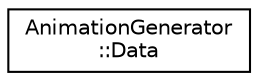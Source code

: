 digraph "Graphical Class Hierarchy"
{
 // LATEX_PDF_SIZE
  edge [fontname="Helvetica",fontsize="10",labelfontname="Helvetica",labelfontsize="10"];
  node [fontname="Helvetica",fontsize="10",shape=record];
  rankdir="LR";
  Node0 [label="AnimationGenerator\l::Data",height=0.2,width=0.4,color="black", fillcolor="white", style="filled",URL="$struct_animation_generator_1_1_data.html",tooltip=" "];
}
